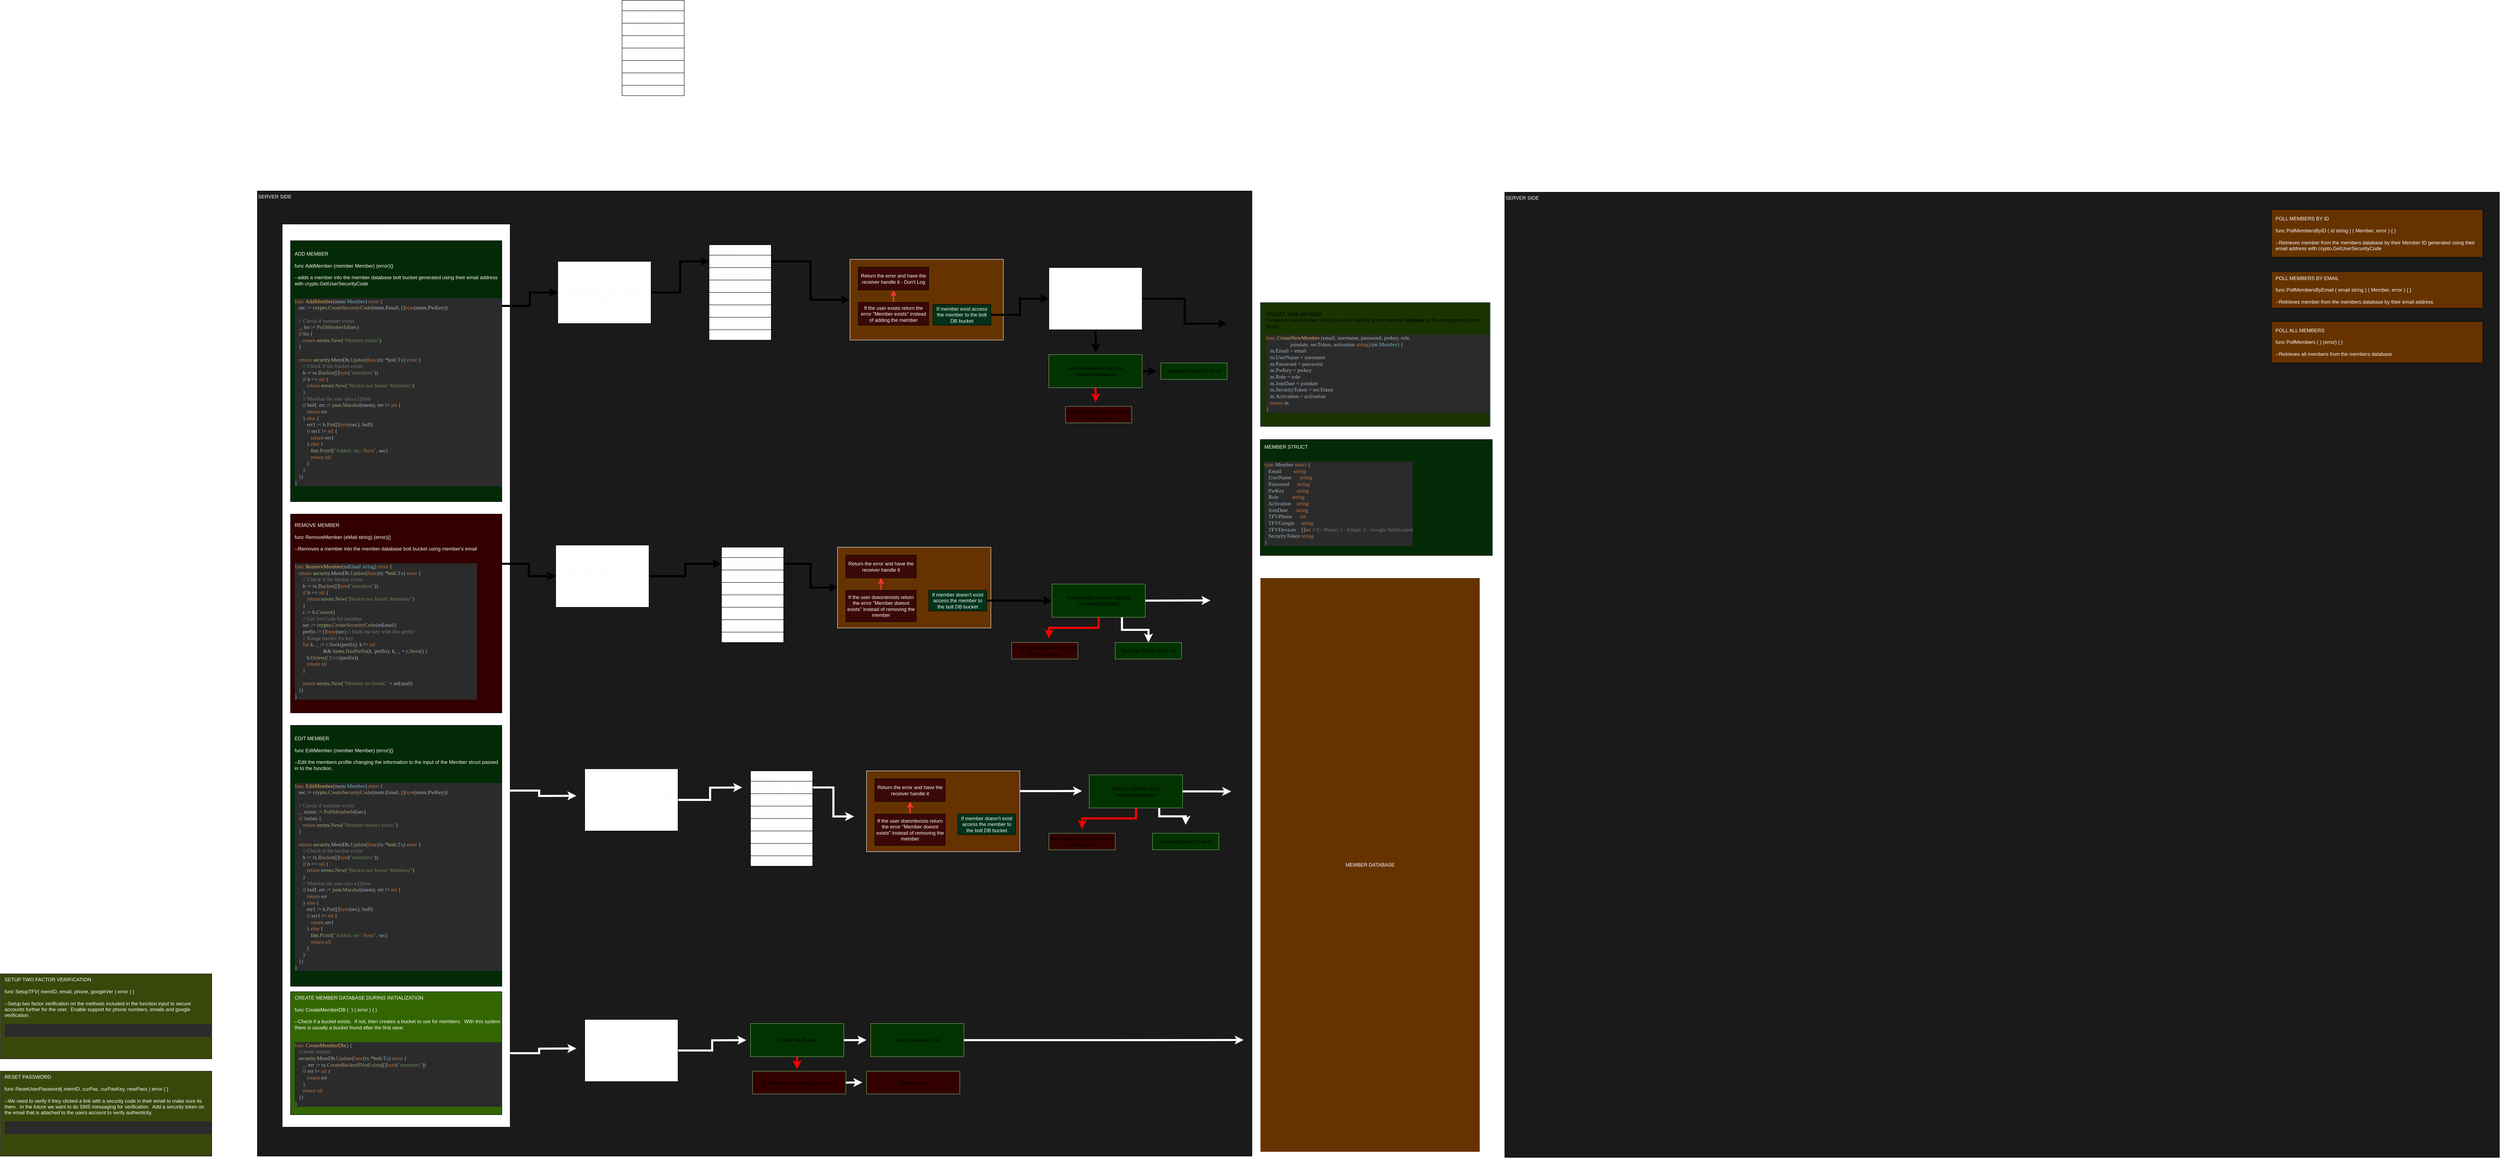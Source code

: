 <mxfile version="12.9.6" type="github">
  <diagram id="ODxXchdAwgTXNLU9TBr1" name="Page-1">
    <mxGraphModel dx="2872" dy="2428" grid="1" gridSize="10" guides="1" tooltips="1" connect="1" arrows="1" fold="1" page="1" pageScale="1" pageWidth="850" pageHeight="1100" math="0" shadow="0">
      <root>
        <mxCell id="0" />
        <mxCell id="1" parent="0" />
        <mxCell id="Krg5OAJmCBE884iFsZVr-60" value="SERVER SIDE" style="rounded=0;whiteSpace=wrap;html=1;fontColor=#FAFAFA;align=left;verticalAlign=top;fillColor=#1A1A1A;movable=0;resizable=0;rotatable=0;deletable=0;editable=0;connectable=0;" parent="1" vertex="1">
          <mxGeometry x="40" y="20" width="2400" height="2330" as="geometry" />
        </mxCell>
        <mxCell id="Krg5OAJmCBE884iFsZVr-41" value="" style="rounded=0;whiteSpace=wrap;html=1;strokeColor=#FFFFFF;fillColor=#663300;align=left;" parent="1" vertex="1">
          <mxGeometry x="1470" y="185" width="370" height="195" as="geometry" />
        </mxCell>
        <mxCell id="Krg5OAJmCBE884iFsZVr-9" value="CRYPTO" style="rounded=0;whiteSpace=wrap;html=1;fontColor=#FAFAFA;align=left;verticalAlign=top;" parent="1" vertex="1">
          <mxGeometry x="1130" y="150" width="150" height="230" as="geometry" />
        </mxCell>
        <mxCell id="Krg5OAJmCBE884iFsZVr-11" value="" style="rounded=0;whiteSpace=wrap;html=1;fontColor=#FAFAFA;" parent="1" vertex="1">
          <mxGeometry x="1130" y="295" width="150" height="30" as="geometry" />
        </mxCell>
        <mxCell id="Krg5OAJmCBE884iFsZVr-12" value="VerifyPasswordReq" style="rounded=0;whiteSpace=wrap;html=1;fontColor=#FAFAFA;" parent="1" vertex="1">
          <mxGeometry x="1130" y="235" width="150" height="30" as="geometry" />
        </mxCell>
        <mxCell id="Krg5OAJmCBE884iFsZVr-13" value="" style="rounded=0;whiteSpace=wrap;html=1;fontColor=#FAFAFA;" parent="1" vertex="1">
          <mxGeometry x="1130" y="325" width="150" height="30" as="geometry" />
        </mxCell>
        <mxCell id="eRZaWDwXWMxtU1EoFf1U-9" style="edgeStyle=orthogonalEdgeStyle;rounded=0;orthogonalLoop=1;jettySize=auto;html=1;exitX=1;exitY=0.5;exitDx=0;exitDy=0;entryX=0;entryY=0.5;entryDx=0;entryDy=0;strokeWidth=5;" edge="1" parent="1" source="Krg5OAJmCBE884iFsZVr-14" target="Krg5OAJmCBE884iFsZVr-41">
          <mxGeometry relative="1" as="geometry" />
        </mxCell>
        <mxCell id="Krg5OAJmCBE884iFsZVr-14" value="GetUserIDSecurityCode" style="rounded=0;whiteSpace=wrap;html=1;fontColor=#FAFAFA;" parent="1" vertex="1">
          <mxGeometry x="1130" y="175" width="150" height="30" as="geometry" />
        </mxCell>
        <mxCell id="Krg5OAJmCBE884iFsZVr-15" value="VerifyPasswordCode" style="rounded=0;whiteSpace=wrap;html=1;fontColor=#FAFAFA;" parent="1" vertex="1">
          <mxGeometry x="1130" y="205" width="150" height="30" as="geometry" />
        </mxCell>
        <mxCell id="Krg5OAJmCBE884iFsZVr-19" value="&amp;nbsp;&amp;nbsp;&amp;nbsp;&amp;nbsp;&amp;nbsp;&amp;nbsp; Member Database/Bolt Buckets METHODS" style="rounded=0;whiteSpace=wrap;html=1;fontColor=#FAFAFA;align=left;verticalAlign=top;" parent="1" vertex="1">
          <mxGeometry x="100" y="100" width="550" height="2180" as="geometry" />
        </mxCell>
        <mxCell id="eRZaWDwXWMxtU1EoFf1U-7" style="edgeStyle=orthogonalEdgeStyle;rounded=0;orthogonalLoop=1;jettySize=auto;html=1;exitX=1;exitY=0.25;exitDx=0;exitDy=0;entryX=0;entryY=0.5;entryDx=0;entryDy=0;strokeWidth=5;" edge="1" parent="1" source="Krg5OAJmCBE884iFsZVr-8" target="Krg5OAJmCBE884iFsZVr-26">
          <mxGeometry relative="1" as="geometry" />
        </mxCell>
        <mxCell id="Krg5OAJmCBE884iFsZVr-8" value="&lt;div&gt;ADD MEMBER&lt;br&gt;&lt;/div&gt;&lt;div&gt;&lt;br&gt;&lt;/div&gt;&lt;div&gt;func AddMember (member Member) (error){}&lt;/div&gt;&lt;div&gt;&lt;br&gt;&lt;/div&gt;&lt;div&gt;--adds a member into the member database bolt bucket generated using their email address with crypto.GetUserSecurityCode&lt;/div&gt;&lt;div&gt;&lt;br&gt;&lt;/div&gt;&lt;div&gt;&lt;pre style=&quot;background-color: #2b2b2b ; color: #a9b7c6 ; font-family: &amp;#34;consolas&amp;#34; ; font-size: 9.8pt&quot;&gt;&lt;span style=&quot;color: #c7773e&quot;&gt;func &lt;/span&gt;&lt;span style=&quot;color: #e6b163&quot;&gt;AddMember&lt;/span&gt;(mem &lt;span style=&quot;color: #6fafbd&quot;&gt;Member&lt;/span&gt;) &lt;span style=&quot;color: #c7773e&quot;&gt;error &lt;/span&gt;{&lt;br&gt;   sec := &lt;span style=&quot;color: #afbf7e&quot;&gt;crypto&lt;/span&gt;.&lt;span style=&quot;color: #b09d79&quot;&gt;CreateSecurityCode&lt;/span&gt;(mem.Email&lt;span style=&quot;color: #cc7832&quot;&gt;, &lt;/span&gt;[]&lt;span style=&quot;color: #c7773e&quot;&gt;byte&lt;/span&gt;(mem.PwKey))&lt;br&gt;&lt;br&gt;   &lt;span style=&quot;color: #787878&quot;&gt;// Check if member exists&lt;br&gt;&lt;/span&gt;&lt;span style=&quot;color: #787878&quot;&gt;   &lt;/span&gt;_&lt;span style=&quot;color: #cc7832&quot;&gt;, &lt;/span&gt;bo := &lt;span style=&quot;color: #b09d79&quot;&gt;PollMemberId&lt;/span&gt;(sec)&lt;br&gt;   &lt;span style=&quot;color: #c7773e&quot;&gt;if &lt;/span&gt;bo {&lt;br&gt;      &lt;span style=&quot;color: #c7773e&quot;&gt;return &lt;/span&gt;&lt;span style=&quot;color: #afbf7e&quot;&gt;errors&lt;/span&gt;.&lt;span style=&quot;color: #b09d79&quot;&gt;New&lt;/span&gt;(&lt;span style=&quot;color: #6a8759&quot;&gt;&quot;Member exists&quot;&lt;/span&gt;)&lt;br&gt;   }&lt;br&gt;&lt;br&gt;   &lt;span style=&quot;color: #c7773e&quot;&gt;return &lt;/span&gt;&lt;span style=&quot;color: #afbf7e&quot;&gt;security&lt;/span&gt;.MemDb.&lt;span style=&quot;color: #b09d79&quot;&gt;Update&lt;/span&gt;(&lt;span style=&quot;color: #c7773e&quot;&gt;func&lt;/span&gt;(tx *&lt;span style=&quot;color: #afbf7e&quot;&gt;bolt&lt;/span&gt;.&lt;span style=&quot;color: #6fafbd&quot;&gt;Tx&lt;/span&gt;) &lt;span style=&quot;color: #c7773e&quot;&gt;error &lt;/span&gt;{&lt;br&gt;      &lt;span style=&quot;color: #787878&quot;&gt;// Check if the bucket exists&lt;br&gt;&lt;/span&gt;&lt;span style=&quot;color: #787878&quot;&gt;      &lt;/span&gt;b := tx.&lt;span style=&quot;color: #b09d79&quot;&gt;Bucket&lt;/span&gt;([]&lt;span style=&quot;color: #c7773e&quot;&gt;byte&lt;/span&gt;(&lt;span style=&quot;color: #6a8759&quot;&gt;&quot;members&quot;&lt;/span&gt;))&lt;br&gt;      &lt;span style=&quot;color: #c7773e&quot;&gt;if &lt;/span&gt;b == &lt;span style=&quot;color: #c7773e&quot;&gt;nil &lt;/span&gt;{&lt;br&gt;         &lt;span style=&quot;color: #c7773e&quot;&gt;return &lt;/span&gt;&lt;span style=&quot;color: #afbf7e&quot;&gt;errors&lt;/span&gt;.&lt;span style=&quot;color: #b09d79&quot;&gt;New&lt;/span&gt;(&lt;span style=&quot;color: #6a8759&quot;&gt;&quot;Bucket not found: Members&quot;&lt;/span&gt;)&lt;br&gt;      }&lt;br&gt;      &lt;span style=&quot;color: #787878&quot;&gt;// Marshal the user into a []byte&lt;br&gt;&lt;/span&gt;&lt;span style=&quot;color: #787878&quot;&gt;      &lt;/span&gt;&lt;span style=&quot;color: #c7773e&quot;&gt;if &lt;/span&gt;buff&lt;span style=&quot;color: #cc7832&quot;&gt;, &lt;/span&gt;err := &lt;span style=&quot;color: #afbf7e&quot;&gt;json&lt;/span&gt;.&lt;span style=&quot;color: #b09d79&quot;&gt;Marshal&lt;/span&gt;(mem)&lt;span style=&quot;color: #cc7832&quot;&gt;; &lt;/span&gt;err != &lt;span style=&quot;color: #c7773e&quot;&gt;nil &lt;/span&gt;{&lt;br&gt;         &lt;span style=&quot;color: #c7773e&quot;&gt;return &lt;/span&gt;err&lt;br&gt;      } &lt;span style=&quot;color: #c7773e&quot;&gt;else &lt;/span&gt;{&lt;br&gt;         err1 := b.&lt;span style=&quot;color: #b09d79&quot;&gt;Put&lt;/span&gt;([]&lt;span style=&quot;color: #c7773e&quot;&gt;byte&lt;/span&gt;(sec)&lt;span style=&quot;color: #cc7832&quot;&gt;, &lt;/span&gt;buff)&lt;br&gt;         &lt;span style=&quot;color: #c7773e&quot;&gt;if &lt;/span&gt;err1 != &lt;span style=&quot;color: #c7773e&quot;&gt;nil &lt;/span&gt;{&lt;br&gt;            &lt;span style=&quot;color: #c7773e&quot;&gt;return &lt;/span&gt;err1&lt;br&gt;         } &lt;span style=&quot;color: #c7773e&quot;&gt;else &lt;/span&gt;{&lt;br&gt;            &lt;span style=&quot;color: #afbf7e&quot;&gt;fmt&lt;/span&gt;.&lt;span style=&quot;color: #b09d79&quot;&gt;Printf&lt;/span&gt;(&lt;span style=&quot;color: #6a8759&quot;&gt;&quot;Added: sec: &lt;/span&gt;&lt;span style=&quot;color: #cc7832&quot;&gt;%s\n&lt;/span&gt;&lt;span style=&quot;color: #6a8759&quot;&gt;&quot;&lt;/span&gt;&lt;span style=&quot;color: #cc7832&quot;&gt;, &lt;/span&gt;sec)&lt;br&gt;            &lt;span style=&quot;color: #c7773e&quot;&gt;return nil&lt;br&gt;&lt;/span&gt;&lt;span style=&quot;color: #c7773e&quot;&gt;         &lt;/span&gt;}&lt;br&gt;      }&lt;br&gt;   })&lt;br&gt;}&lt;/pre&gt;&lt;/div&gt;" style="rounded=0;whiteSpace=wrap;html=1;fontColor=#FAFAFA;align=left;spacingLeft=8;fillColor=#032A06;" parent="1" vertex="1">
          <mxGeometry x="120" y="140" width="510" height="630" as="geometry" />
        </mxCell>
        <mxCell id="eRZaWDwXWMxtU1EoFf1U-29" style="edgeStyle=orthogonalEdgeStyle;rounded=0;orthogonalLoop=1;jettySize=auto;html=1;exitX=1;exitY=0.25;exitDx=0;exitDy=0;entryX=0;entryY=0.5;entryDx=0;entryDy=0;strokeWidth=5;" edge="1" parent="1" source="Krg5OAJmCBE884iFsZVr-21" target="eRZaWDwXWMxtU1EoFf1U-17">
          <mxGeometry relative="1" as="geometry" />
        </mxCell>
        <mxCell id="Krg5OAJmCBE884iFsZVr-21" value="&lt;div&gt;REMOVE MEMBER&lt;br&gt;&lt;/div&gt;&lt;div&gt;&lt;br&gt;&lt;/div&gt;&lt;div&gt;func RemoveMember (eMail string) (error){}&lt;/div&gt;&lt;div&gt;&lt;br&gt;&lt;/div&gt;&lt;div&gt;--Removes a member into the member database bolt bucket using member&#39;s email&lt;br&gt;&lt;/div&gt;&lt;div&gt;&lt;br&gt;&lt;/div&gt;&lt;div&gt;&lt;pre style=&quot;background-color: #2b2b2b ; color: #a9b7c6 ; font-family: &amp;#34;consolas&amp;#34; ; font-size: 9.8pt&quot;&gt;&lt;span style=&quot;color: #c7773e&quot;&gt;func &lt;/span&gt;&lt;span style=&quot;color: #e6b163&quot;&gt;RemoveMember&lt;/span&gt;(mEmail &lt;span style=&quot;color: #6fafbd&quot;&gt;string&lt;/span&gt;) &lt;span style=&quot;color: #c7773e&quot;&gt;error &lt;/span&gt;{&lt;br&gt;   &lt;span style=&quot;color: #c7773e&quot;&gt;return &lt;/span&gt;&lt;span style=&quot;color: #afbf7e&quot;&gt;security&lt;/span&gt;.MemDb.&lt;span style=&quot;color: #b09d79&quot;&gt;Update&lt;/span&gt;(&lt;span style=&quot;color: #c7773e&quot;&gt;func&lt;/span&gt;(tx *&lt;span style=&quot;color: #afbf7e&quot;&gt;bolt&lt;/span&gt;.&lt;span style=&quot;color: #6fafbd&quot;&gt;Tx&lt;/span&gt;) &lt;span style=&quot;color: #c7773e&quot;&gt;error &lt;/span&gt;{&lt;br&gt;      &lt;span style=&quot;color: #787878&quot;&gt;// Check if the bucket exists&lt;br&gt;&lt;/span&gt;&lt;span style=&quot;color: #787878&quot;&gt;      &lt;/span&gt;b := tx.&lt;span style=&quot;color: #b09d79&quot;&gt;Bucket&lt;/span&gt;([]&lt;span style=&quot;color: #c7773e&quot;&gt;byte&lt;/span&gt;(&lt;span style=&quot;color: #6a8759&quot;&gt;&quot;members&quot;&lt;/span&gt;))&lt;br&gt;      &lt;span style=&quot;color: #c7773e&quot;&gt;if &lt;/span&gt;b == &lt;span style=&quot;color: #c7773e&quot;&gt;nil &lt;/span&gt;{&lt;br&gt;         &lt;span style=&quot;color: #c7773e&quot;&gt;return &lt;/span&gt;&lt;span style=&quot;color: #afbf7e&quot;&gt;errors&lt;/span&gt;.&lt;span style=&quot;color: #b09d79&quot;&gt;New&lt;/span&gt;(&lt;span style=&quot;color: #6a8759&quot;&gt;&quot;Bucket not found: Members&quot;&lt;/span&gt;)&lt;br&gt;      }&lt;br&gt;      c := b.&lt;span style=&quot;color: #b09d79&quot;&gt;Cursor&lt;/span&gt;()&lt;br&gt;      &lt;span style=&quot;color: #787878&quot;&gt;// Get SecCode for member&lt;br&gt;&lt;/span&gt;&lt;span style=&quot;color: #787878&quot;&gt;      &lt;/span&gt;sec := &lt;span style=&quot;color: #afbf7e&quot;&gt;crypto&lt;/span&gt;.&lt;span style=&quot;color: #b09d79&quot;&gt;CreateSecurityCode&lt;/span&gt;(mEmail&lt;span style=&quot;color: #6fafbd&quot;&gt;&lt;/span&gt;)&lt;br&gt;      prefix := []&lt;span style=&quot;color: #c7773e&quot;&gt;byte&lt;/span&gt;(sec) &lt;span style=&quot;color: #787878&quot;&gt;// finds the key with this prefix&lt;br&gt;&lt;/span&gt;&lt;span style=&quot;color: #787878&quot;&gt;      // Range bucket for key&lt;br&gt;&lt;/span&gt;&lt;span style=&quot;color: #787878&quot;&gt;      &lt;/span&gt;&lt;span style=&quot;color: #c7773e&quot;&gt;for &lt;/span&gt;k&lt;span style=&quot;color: #cc7832&quot;&gt;, &lt;/span&gt;_ := c.&lt;span style=&quot;color: #b09d79&quot;&gt;Seek&lt;/span&gt;(prefix)&lt;span style=&quot;color: #cc7832&quot;&gt;; &lt;/span&gt;k != &lt;span style=&quot;color: #c7773e&quot;&gt;nil &lt;/span&gt;&lt;br&gt;                     &amp;amp;&amp;amp; &lt;span style=&quot;color: #afbf7e&quot;&gt;bytes&lt;/span&gt;.&lt;span style=&quot;color: #b09d79&quot;&gt;HasPrefix&lt;/span&gt;(k&lt;span style=&quot;color: #cc7832&quot;&gt;, &lt;/span&gt;prefix)&lt;span style=&quot;color: #cc7832&quot;&gt;; &lt;/span&gt;k&lt;span style=&quot;color: #cc7832&quot;&gt;, &lt;/span&gt;_ = c.&lt;span style=&quot;color: #b09d79&quot;&gt;Next&lt;/span&gt;() {&lt;br&gt;         b.&lt;span style=&quot;color: #b09d79&quot;&gt;Delete&lt;/span&gt;(&lt;span style=&quot;color: #72737a&quot;&gt;[]byte&lt;/span&gt;(prefix))&lt;br&gt;         &lt;span style=&quot;color: #c7773e&quot;&gt;return nil&lt;br&gt;&lt;/span&gt;&lt;span style=&quot;color: #c7773e&quot;&gt;      &lt;/span&gt;}&lt;br&gt;&lt;br&gt;      &lt;span style=&quot;color: #c7773e&quot;&gt;return &lt;/span&gt;&lt;span style=&quot;color: #afbf7e&quot;&gt;errors&lt;/span&gt;.&lt;span style=&quot;color: #b09d79&quot;&gt;New&lt;/span&gt;(&lt;span style=&quot;color: #6a8759&quot;&gt;&quot;Member no found:&quot; &lt;/span&gt;+ mEmail&lt;span style=&quot;color: #6fafbd&quot;&gt;&lt;/span&gt;)&lt;br&gt;   })&lt;br&gt;}&lt;/pre&gt;&lt;/div&gt;" style="rounded=0;whiteSpace=wrap;html=1;fontColor=#FAFAFA;align=left;spacingLeft=8;fillColor=#330000;" parent="1" vertex="1">
          <mxGeometry x="120" y="800" width="510" height="480" as="geometry" />
        </mxCell>
        <mxCell id="eRZaWDwXWMxtU1EoFf1U-75" style="edgeStyle=orthogonalEdgeStyle;rounded=0;orthogonalLoop=1;jettySize=auto;html=1;exitX=1;exitY=0.5;exitDx=0;exitDy=0;strokeColor=#FFFFFF;strokeWidth=5;" edge="1" parent="1" source="Krg5OAJmCBE884iFsZVr-25">
          <mxGeometry relative="1" as="geometry">
            <mxPoint x="810" y="2090" as="targetPoint" />
          </mxGeometry>
        </mxCell>
        <mxCell id="Krg5OAJmCBE884iFsZVr-25" value="&lt;div&gt;CREATE MEMBER DATABASE DURING INITIALIZATION&lt;br&gt;&lt;/div&gt;&lt;div&gt;&lt;br&gt;&lt;/div&gt;&lt;div&gt;func CreateMemberDB (&amp;nbsp; ) ( error ) { }&lt;/div&gt;&lt;div&gt;&lt;br&gt;&lt;/div&gt;&lt;div&gt;--Check if a bucket exists.&amp;nbsp; If not, then creates a bucket to use for members.&amp;nbsp; With this system there is usually a bucket found after the first save.&lt;/div&gt;&lt;div&gt;&lt;br&gt;&lt;/div&gt;&lt;div&gt;&lt;pre style=&quot;background-color: #2b2b2b ; color: #a9b7c6 ; font-family: &amp;#34;consolas&amp;#34; ; font-size: 9.8pt&quot;&gt;&lt;span style=&quot;color: #c7773e&quot;&gt;func &lt;/span&gt;&lt;span style=&quot;color: #e6b163&quot;&gt;CreateMemberDb&lt;/span&gt;() {&lt;br&gt;   &lt;span style=&quot;color: #787878&quot;&gt;//create bucket&lt;br&gt;&lt;/span&gt;&lt;span style=&quot;color: #787878&quot;&gt;   &lt;/span&gt;&lt;span style=&quot;color: #afbf7e&quot;&gt;security&lt;/span&gt;.MemDb.&lt;span style=&quot;color: #b09d79&quot;&gt;Update&lt;/span&gt;(&lt;span style=&quot;color: #c7773e&quot;&gt;func&lt;/span&gt;(tx *&lt;span style=&quot;color: #afbf7e&quot;&gt;bolt&lt;/span&gt;.&lt;span style=&quot;color: #6fafbd&quot;&gt;Tx&lt;/span&gt;) &lt;span style=&quot;color: #c7773e&quot;&gt;error &lt;/span&gt;{&lt;br&gt;      _&lt;span style=&quot;color: #cc7832&quot;&gt;, &lt;/span&gt;err := tx.&lt;span style=&quot;color: #b09d79&quot;&gt;CreateBucketIfNotExists&lt;/span&gt;([]&lt;span style=&quot;color: #c7773e&quot;&gt;byte&lt;/span&gt;(&lt;span style=&quot;color: #6a8759&quot;&gt;&quot;members&quot;&lt;/span&gt;))&lt;br&gt;      &lt;span style=&quot;color: #c7773e&quot;&gt;if &lt;/span&gt;err != &lt;span style=&quot;color: #c7773e&quot;&gt;nil &lt;/span&gt;{&lt;br&gt;         &lt;span style=&quot;color: #c7773e&quot;&gt;return &lt;/span&gt;err&lt;br&gt;      }&lt;br&gt;      &lt;span style=&quot;color: #c7773e&quot;&gt;return nil&lt;br&gt;&lt;/span&gt;&lt;span style=&quot;color: #c7773e&quot;&gt;   &lt;/span&gt;})&lt;br&gt;}&lt;/pre&gt;&lt;/div&gt;" style="rounded=0;whiteSpace=wrap;html=1;fontColor=#FAFAFA;align=left;spacingLeft=8;fillColor=#336600;" parent="1" vertex="1">
          <mxGeometry x="120" y="1953" width="510" height="297" as="geometry" />
        </mxCell>
        <mxCell id="eRZaWDwXWMxtU1EoFf1U-8" style="edgeStyle=orthogonalEdgeStyle;rounded=0;orthogonalLoop=1;jettySize=auto;html=1;exitX=1;exitY=0.5;exitDx=0;exitDy=0;entryX=0;entryY=0.5;entryDx=0;entryDy=0;strokeWidth=5;" edge="1" parent="1" source="Krg5OAJmCBE884iFsZVr-26" target="Krg5OAJmCBE884iFsZVr-14">
          <mxGeometry relative="1" as="geometry" />
        </mxCell>
        <mxCell id="Krg5OAJmCBE884iFsZVr-26" value="Get the security code to check if the member exists or to use as the key for the value of the member added to the bucket" style="rounded=0;whiteSpace=wrap;html=1;fontColor=#FAFAFA;" parent="1" vertex="1">
          <mxGeometry x="765" y="190" width="225" height="150" as="geometry" />
        </mxCell>
        <mxCell id="Krg5OAJmCBE884iFsZVr-45" style="edgeStyle=orthogonalEdgeStyle;rounded=0;orthogonalLoop=1;jettySize=auto;html=1;exitX=0.5;exitY=0;exitDx=0;exitDy=0;entryX=0.5;entryY=1;entryDx=0;entryDy=0;strokeColor=#FF3333;strokeWidth=3;" parent="1" source="Krg5OAJmCBE884iFsZVr-29" target="Krg5OAJmCBE884iFsZVr-44" edge="1">
          <mxGeometry relative="1" as="geometry" />
        </mxCell>
        <mxCell id="Krg5OAJmCBE884iFsZVr-29" value="If the user exists return the error &quot;Member exists&quot; instead of adding the member" style="rounded=0;whiteSpace=wrap;html=1;fontColor=#FAFAFA;fillColor=#3B0808;" parent="1" vertex="1">
          <mxGeometry x="1490" y="289" width="170" height="55" as="geometry" />
        </mxCell>
        <mxCell id="Krg5OAJmCBE884iFsZVr-33" value="MEMBER DATABASE" style="rounded=0;whiteSpace=wrap;html=1;fontColor=#FAFAFA;strokeColor=#FFFFFF;fillColor=#663300;" parent="1" vertex="1">
          <mxGeometry x="2460" y="954" width="530" height="1386" as="geometry" />
        </mxCell>
        <mxCell id="eRZaWDwXWMxtU1EoFf1U-13" style="edgeStyle=orthogonalEdgeStyle;rounded=0;orthogonalLoop=1;jettySize=auto;html=1;exitX=1;exitY=0.5;exitDx=0;exitDy=0;strokeWidth=5;" edge="1" parent="1" source="Krg5OAJmCBE884iFsZVr-35" target="eRZaWDwXWMxtU1EoFf1U-10">
          <mxGeometry relative="1" as="geometry" />
        </mxCell>
        <mxCell id="Krg5OAJmCBE884iFsZVr-35" value="&lt;div&gt;If member exist access the member to the bolt DB bucket&lt;br&gt;&lt;/div&gt;" style="rounded=0;whiteSpace=wrap;html=1;fontColor=#FAFAFA;fillColor=#00331A;" parent="1" vertex="1">
          <mxGeometry x="1670" y="294" width="140" height="50" as="geometry" />
        </mxCell>
        <mxCell id="Krg5OAJmCBE884iFsZVr-44" value="Return the error and have the receiver handle it - Don&#39;t Log" style="rounded=0;whiteSpace=wrap;html=1;fontColor=#FAFAFA;fillColor=#3B0808;" parent="1" vertex="1">
          <mxGeometry x="1490" y="204" width="170" height="55" as="geometry" />
        </mxCell>
        <mxCell id="cZtBj0m-440TL1Us-F3j-1" value="&lt;div&gt;RESET PASSWORD&lt;br&gt;&lt;/div&gt;&lt;div&gt;&lt;br&gt;&lt;/div&gt;&lt;div&gt;func ResetUserPassword( memID, curPas, curPasKey, newPass ) error { }&lt;/div&gt;&lt;div&gt;&lt;br&gt;&lt;/div&gt;&lt;div&gt;--We need to verify if they clicked a link with a security code in their email to make sure its them.&amp;nbsp; In the future we want to do SMS messaging for verification.&amp;nbsp; Add a security token on the email that is attached to the users account to verify authenticity.&lt;br&gt;&lt;/div&gt;&lt;div&gt;&lt;pre style=&quot;background-color: #2b2b2b ; color: #a9b7c6 ; font-family: &amp;#34;consolas&amp;#34; ; font-size: 9.8pt&quot;&gt;&lt;br&gt;&lt;br&gt;&lt;/pre&gt;&lt;/div&gt;" style="rounded=0;whiteSpace=wrap;html=1;fontColor=#FAFAFA;align=left;spacingLeft=8;fillColor=#39470B;verticalAlign=top;" parent="1" vertex="1">
          <mxGeometry x="-580" y="2145" width="510" height="205" as="geometry" />
        </mxCell>
        <mxCell id="cZtBj0m-440TL1Us-F3j-2" value="&lt;div&gt;SETUP TWO FACTOR VERIFICATION&lt;br&gt;&lt;/div&gt;&lt;div&gt;&lt;br&gt;&lt;/div&gt;&lt;div&gt;func SetupTFV( memID, email, phone, googleVer ) error { }&lt;/div&gt;&lt;div&gt;&lt;br&gt;&lt;/div&gt;&lt;div&gt;--Setup two factor verification on the methods included in the function input to secure accounts further for the user.&amp;nbsp; Enable support for phone numbers, emails and google verification.&lt;br&gt;&lt;/div&gt;&lt;div&gt;&lt;pre style=&quot;background-color: #2b2b2b ; color: #a9b7c6 ; font-family: &amp;#34;consolas&amp;#34; ; font-size: 9.8pt&quot;&gt;&lt;br&gt;&lt;br&gt;&lt;/pre&gt;&lt;/div&gt;" style="rounded=0;whiteSpace=wrap;html=1;fontColor=#FAFAFA;align=left;spacingLeft=8;fillColor=#39470B;verticalAlign=top;" parent="1" vertex="1">
          <mxGeometry x="-580" y="1910" width="510" height="205" as="geometry" />
        </mxCell>
        <mxCell id="cZtBj0m-440TL1Us-F3j-3" value="&lt;div&gt;MEMBER STRUCT&lt;br&gt;&lt;/div&gt;&lt;div&gt;&lt;br&gt;&lt;/div&gt;&lt;div&gt;&lt;pre style=&quot;background-color: #2b2b2b ; color: #a9b7c6 ; font-family: &amp;#34;consolas&amp;#34; ; font-size: 9.8pt&quot;&gt;&lt;span style=&quot;color: #c7773e&quot;&gt;type &lt;/span&gt;Member &lt;span style=&quot;color: #c7773e&quot;&gt;struct &lt;/span&gt;{&lt;br&gt;   Email         &lt;span style=&quot;color: #c7773e&quot;&gt;string&lt;br&gt;&lt;/span&gt;&lt;span style=&quot;color: #c7773e&quot;&gt;   &lt;/span&gt;UserName      &lt;span style=&quot;color: #c7773e&quot;&gt;string&lt;br&gt;&lt;/span&gt;&lt;span style=&quot;color: #c7773e&quot;&gt;   &lt;/span&gt;Password      &lt;span style=&quot;color: #c7773e&quot;&gt;string&lt;br&gt;&lt;/span&gt;&lt;span style=&quot;color: #c7773e&quot;&gt;   &lt;/span&gt;PwKey         &lt;span style=&quot;color: #c7773e&quot;&gt;string&lt;br&gt;&lt;/span&gt;&lt;span style=&quot;color: #c7773e&quot;&gt;   &lt;/span&gt;Role          &lt;span style=&quot;color: #c7773e&quot;&gt;string&lt;br&gt;&lt;/span&gt;&lt;span style=&quot;color: #c7773e&quot;&gt;   &lt;/span&gt;Activation    &lt;span style=&quot;color: #c7773e&quot;&gt;string&lt;br&gt;&lt;/span&gt;&lt;span style=&quot;color: #c7773e&quot;&gt;   &lt;/span&gt;JoinDate      &lt;span style=&quot;color: #c7773e&quot;&gt;string&lt;br&gt;&lt;/span&gt;&lt;span style=&quot;color: #c7773e&quot;&gt;   &lt;/span&gt;TFVPhone      &lt;span style=&quot;color: #c7773e&quot;&gt;int&lt;br&gt;&lt;/span&gt;&lt;span style=&quot;color: #c7773e&quot;&gt;   &lt;/span&gt;TFVGoogle     &lt;span style=&quot;color: #c7773e&quot;&gt;string&lt;br&gt;&lt;/span&gt;&lt;span style=&quot;color: #c7773e&quot;&gt;   &lt;/span&gt;TFVDevices    []&lt;span style=&quot;color: #c7773e&quot;&gt;int &lt;/span&gt;&lt;span style=&quot;color: #787878&quot;&gt;// 0 - Phone; 1 - Email; 2 - Google Verification&lt;br&gt;&lt;/span&gt;&lt;span style=&quot;color: #787878&quot;&gt;   &lt;/span&gt;SecurityToken &lt;span style=&quot;color: #c7773e&quot;&gt;string&lt;br&gt;&lt;/span&gt;}&lt;/pre&gt;&lt;/div&gt;" style="rounded=0;whiteSpace=wrap;html=1;fontColor=#FAFAFA;align=left;spacingLeft=8;fillColor=#032A06;" parent="1" vertex="1">
          <mxGeometry x="2460" y="620" width="560" height="280" as="geometry" />
        </mxCell>
        <mxCell id="eRZaWDwXWMxtU1EoFf1U-1" value="CRYPTO" style="rounded=0;whiteSpace=wrap;html=1;fontColor=#FAFAFA;align=left;verticalAlign=top;" vertex="1" parent="1">
          <mxGeometry x="920" y="-440" width="150" height="230" as="geometry" />
        </mxCell>
        <mxCell id="eRZaWDwXWMxtU1EoFf1U-2" value="" style="rounded=0;whiteSpace=wrap;html=1;fontColor=#FAFAFA;" vertex="1" parent="1">
          <mxGeometry x="920" y="-295" width="150" height="30" as="geometry" />
        </mxCell>
        <mxCell id="eRZaWDwXWMxtU1EoFf1U-3" value="VerifyPasswordReq" style="rounded=0;whiteSpace=wrap;html=1;fontColor=#FAFAFA;" vertex="1" parent="1">
          <mxGeometry x="920" y="-355" width="150" height="30" as="geometry" />
        </mxCell>
        <mxCell id="eRZaWDwXWMxtU1EoFf1U-4" value="" style="rounded=0;whiteSpace=wrap;html=1;fontColor=#FAFAFA;" vertex="1" parent="1">
          <mxGeometry x="920" y="-265" width="150" height="30" as="geometry" />
        </mxCell>
        <mxCell id="eRZaWDwXWMxtU1EoFf1U-5" value="GetUserIDSecurityCode" style="rounded=0;whiteSpace=wrap;html=1;fontColor=#FAFAFA;" vertex="1" parent="1">
          <mxGeometry x="920" y="-415" width="150" height="30" as="geometry" />
        </mxCell>
        <mxCell id="eRZaWDwXWMxtU1EoFf1U-6" value="VerifyPasswordCode" style="rounded=0;whiteSpace=wrap;html=1;fontColor=#FAFAFA;" vertex="1" parent="1">
          <mxGeometry x="920" y="-385" width="150" height="30" as="geometry" />
        </mxCell>
        <mxCell id="eRZaWDwXWMxtU1EoFf1U-14" style="edgeStyle=orthogonalEdgeStyle;rounded=0;orthogonalLoop=1;jettySize=auto;html=1;exitX=1;exitY=0.5;exitDx=0;exitDy=0;strokeWidth=5;" edge="1" parent="1" source="eRZaWDwXWMxtU1EoFf1U-10">
          <mxGeometry relative="1" as="geometry">
            <mxPoint x="2380" y="340" as="targetPoint" />
          </mxGeometry>
        </mxCell>
        <mxCell id="eRZaWDwXWMxtU1EoFf1U-34" style="edgeStyle=orthogonalEdgeStyle;rounded=0;orthogonalLoop=1;jettySize=auto;html=1;exitX=0.5;exitY=1;exitDx=0;exitDy=0;strokeWidth=5;" edge="1" parent="1" source="eRZaWDwXWMxtU1EoFf1U-10">
          <mxGeometry relative="1" as="geometry">
            <mxPoint x="2063" y="410" as="targetPoint" />
          </mxGeometry>
        </mxCell>
        <mxCell id="eRZaWDwXWMxtU1EoFf1U-10" value="Create a new Member struct with the new members information for passing into the &#39;member Database&#39;" style="rounded=0;whiteSpace=wrap;html=1;fontColor=#FAFAFA;" vertex="1" parent="1">
          <mxGeometry x="1950" y="205" width="225" height="150" as="geometry" />
        </mxCell>
        <mxCell id="eRZaWDwXWMxtU1EoFf1U-64" style="edgeStyle=orthogonalEdgeStyle;rounded=0;orthogonalLoop=1;jettySize=auto;html=1;exitX=1;exitY=0.25;exitDx=0;exitDy=0;strokeColor=#FFFFFF;strokeWidth=5;" edge="1" parent="1" source="eRZaWDwXWMxtU1EoFf1U-11">
          <mxGeometry relative="1" as="geometry">
            <mxPoint x="810" y="1480" as="targetPoint" />
          </mxGeometry>
        </mxCell>
        <mxCell id="eRZaWDwXWMxtU1EoFf1U-11" value="&lt;div&gt;EDIT MEMBER&lt;br&gt;&lt;/div&gt;&lt;div&gt;&lt;br&gt;&lt;/div&gt;&lt;div&gt;func EditMember (member Member) (error){}&lt;/div&gt;&lt;div&gt;&lt;br&gt;&lt;/div&gt;&lt;div&gt;--Edit the members profile changing the information to the input of the Member struct passed in to the function.&lt;br&gt;&lt;/div&gt;&lt;div&gt;&lt;br&gt;&lt;/div&gt;&lt;div&gt;&lt;pre style=&quot;background-color: #2b2b2b ; color: #a9b7c6 ; font-family: &amp;#34;consolas&amp;#34; ; font-size: 9.8pt&quot;&gt;&lt;span style=&quot;color: #c7773e&quot;&gt;func &lt;/span&gt;&lt;span style=&quot;color: #e6b163&quot;&gt;EditMember&lt;/span&gt;(mem &lt;span style=&quot;color: #6fafbd&quot;&gt;Member&lt;/span&gt;) &lt;span style=&quot;color: #c7773e&quot;&gt;error &lt;/span&gt;{&lt;br&gt;   sec := &lt;span style=&quot;color: #afbf7e&quot;&gt;crypto&lt;/span&gt;.&lt;span style=&quot;color: #b09d79&quot;&gt;CreateSecurityCode&lt;/span&gt;(mem.Email&lt;span style=&quot;color: #cc7832&quot;&gt;, &lt;/span&gt;[]&lt;span style=&quot;color: #c7773e&quot;&gt;byte&lt;/span&gt;(mem.PwKey))&lt;br&gt;&lt;br&gt;   &lt;span style=&quot;color: #787878&quot;&gt;// Check if member exists&lt;br&gt;&lt;/span&gt;&lt;span style=&quot;color: #787878&quot;&gt;   &lt;/span&gt;_&lt;span style=&quot;color: #cc7832&quot;&gt;, &lt;/span&gt;exists := &lt;span style=&quot;color: #b09d79&quot;&gt;PollMemberId&lt;/span&gt;(sec)&lt;br&gt;   &lt;span style=&quot;color: #c7773e&quot;&gt;if !&lt;/span&gt;&lt;span style=&quot;color: #cc7832&quot;&gt;&lt;/span&gt;exists {&lt;br&gt;      &lt;span style=&quot;color: #c7773e&quot;&gt;return &lt;/span&gt;&lt;span style=&quot;color: #afbf7e&quot;&gt;errors&lt;/span&gt;.&lt;span style=&quot;color: #b09d79&quot;&gt;New&lt;/span&gt;(&lt;span style=&quot;color: #6a8759&quot;&gt;&quot;Member doesn&#39;t exists&quot;&lt;/span&gt;)&lt;br&gt;   }&lt;br&gt;&lt;br&gt;   &lt;span style=&quot;color: #c7773e&quot;&gt;return &lt;/span&gt;&lt;span style=&quot;color: #afbf7e&quot;&gt;security&lt;/span&gt;.MemDb.&lt;span style=&quot;color: #b09d79&quot;&gt;Update&lt;/span&gt;(&lt;span style=&quot;color: #c7773e&quot;&gt;func&lt;/span&gt;(tx *&lt;span style=&quot;color: #afbf7e&quot;&gt;bolt&lt;/span&gt;.&lt;span style=&quot;color: #6fafbd&quot;&gt;Tx&lt;/span&gt;) &lt;span style=&quot;color: #c7773e&quot;&gt;error &lt;/span&gt;{&lt;br&gt;      &lt;span style=&quot;color: #787878&quot;&gt;// Check if the bucket exists&lt;br&gt;&lt;/span&gt;&lt;span style=&quot;color: #787878&quot;&gt;      &lt;/span&gt;b := tx.&lt;span style=&quot;color: #b09d79&quot;&gt;Bucket&lt;/span&gt;([]&lt;span style=&quot;color: #c7773e&quot;&gt;byte&lt;/span&gt;(&lt;span style=&quot;color: #6a8759&quot;&gt;&quot;members&quot;&lt;/span&gt;))&lt;br&gt;      &lt;span style=&quot;color: #c7773e&quot;&gt;if &lt;/span&gt;b == &lt;span style=&quot;color: #c7773e&quot;&gt;nil &lt;/span&gt;{&lt;br&gt;         &lt;span style=&quot;color: #c7773e&quot;&gt;return &lt;/span&gt;&lt;span style=&quot;color: #afbf7e&quot;&gt;errors&lt;/span&gt;.&lt;span style=&quot;color: #b09d79&quot;&gt;New&lt;/span&gt;(&lt;span style=&quot;color: #6a8759&quot;&gt;&quot;Bucket not found: Members&quot;&lt;/span&gt;)&lt;br&gt;      }&lt;br&gt;      &lt;span style=&quot;color: #787878&quot;&gt;// Marshal the user into a []byte&lt;br&gt;&lt;/span&gt;&lt;span style=&quot;color: #787878&quot;&gt;      &lt;/span&gt;&lt;span style=&quot;color: #c7773e&quot;&gt;if &lt;/span&gt;buff&lt;span style=&quot;color: #cc7832&quot;&gt;, &lt;/span&gt;err := &lt;span style=&quot;color: #afbf7e&quot;&gt;json&lt;/span&gt;.&lt;span style=&quot;color: #b09d79&quot;&gt;Marshal&lt;/span&gt;(mem)&lt;span style=&quot;color: #cc7832&quot;&gt;; &lt;/span&gt;err != &lt;span style=&quot;color: #c7773e&quot;&gt;nil &lt;/span&gt;{&lt;br&gt;         &lt;span style=&quot;color: #c7773e&quot;&gt;return &lt;/span&gt;err&lt;br&gt;      } &lt;span style=&quot;color: #c7773e&quot;&gt;else &lt;/span&gt;{&lt;br&gt;         err1 := b.&lt;span style=&quot;color: #b09d79&quot;&gt;Put&lt;/span&gt;([]&lt;span style=&quot;color: #c7773e&quot;&gt;byte&lt;/span&gt;(sec)&lt;span style=&quot;color: #cc7832&quot;&gt;, &lt;/span&gt;buff)&lt;br&gt;         &lt;span style=&quot;color: #c7773e&quot;&gt;if &lt;/span&gt;err1 != &lt;span style=&quot;color: #c7773e&quot;&gt;nil &lt;/span&gt;{&lt;br&gt;            &lt;span style=&quot;color: #c7773e&quot;&gt;return &lt;/span&gt;err1&lt;br&gt;         } &lt;span style=&quot;color: #c7773e&quot;&gt;else &lt;/span&gt;{&lt;br&gt;            &lt;span style=&quot;color: #afbf7e&quot;&gt;fmt&lt;/span&gt;.&lt;span style=&quot;color: #b09d79&quot;&gt;Printf&lt;/span&gt;(&lt;span style=&quot;color: #6a8759&quot;&gt;&quot;Added: sec: &lt;/span&gt;&lt;span style=&quot;color: #cc7832&quot;&gt;%s\n&lt;/span&gt;&lt;span style=&quot;color: #6a8759&quot;&gt;&quot;&lt;/span&gt;&lt;span style=&quot;color: #cc7832&quot;&gt;, &lt;/span&gt;sec)&lt;br&gt;            &lt;span style=&quot;color: #c7773e&quot;&gt;return nil&lt;br&gt;&lt;/span&gt;&lt;span style=&quot;color: #c7773e&quot;&gt;         &lt;/span&gt;}&lt;br&gt;      }&lt;br&gt;   })&lt;br&gt;}&lt;/pre&gt;&lt;/div&gt;" style="rounded=0;whiteSpace=wrap;html=1;fontColor=#FAFAFA;align=left;spacingLeft=8;fillColor=#032A06;" vertex="1" parent="1">
          <mxGeometry x="120" y="1310" width="510" height="630" as="geometry" />
        </mxCell>
        <mxCell id="eRZaWDwXWMxtU1EoFf1U-12" value="&lt;div align=&quot;left&quot;&gt;CREATE NEW MEMBER &lt;br&gt;&lt;/div&gt;&lt;div align=&quot;left&quot;&gt;Creates a new member struct to use for adding to the member database or for creating temp user struct.&lt;/div&gt;&lt;div align=&quot;left&quot;&gt;&lt;pre style=&quot;background-color: #2b2b2b ; color: #a9b7c6 ; font-family: &amp;#34;consolas&amp;#34; ; font-size: 9.8pt&quot;&gt;&lt;span style=&quot;color: #c7773e&quot;&gt;func &lt;/span&gt;&lt;span style=&quot;color: #e6b163&quot;&gt;CreateNewMember &lt;/span&gt;(email&lt;span style=&quot;color: #cc7832&quot;&gt;, &lt;/span&gt;username&lt;span style=&quot;color: #cc7832&quot;&gt;, &lt;/span&gt;password&lt;span style=&quot;color: #cc7832&quot;&gt;, &lt;/span&gt;pwkey&lt;span style=&quot;color: #cc7832&quot;&gt;, &lt;/span&gt;role&lt;span style=&quot;color: #cc7832&quot;&gt;,&lt;br&gt;&lt;/span&gt;&lt;span style=&quot;color: #cc7832&quot;&gt;                  &lt;/span&gt;joindate&lt;span style=&quot;color: #cc7832&quot;&gt;, &lt;/span&gt;secToken&lt;span style=&quot;color: #cc7832&quot;&gt;, &lt;/span&gt;activation &lt;span style=&quot;color: #c7773e&quot;&gt;string&lt;/span&gt;) (m &lt;span style=&quot;color: #6fafbd&quot;&gt;Member&lt;/span&gt;) {&lt;br&gt;   m.Email = email&lt;br&gt;   m.UserName = username&lt;br&gt;   m.Password = password&lt;br&gt;   m.PwKey = pwkey&lt;br&gt;   m.Role = role&lt;br&gt;   m.JoinDate = joindate&lt;br&gt;   m.SecurityToken = secToken&lt;br&gt;   m.Activation = activation&lt;br&gt;   &lt;span style=&quot;color: #c7773e&quot;&gt;return &lt;/span&gt;m&lt;br&gt;}&lt;/pre&gt;&lt;/div&gt;" style="rounded=0;whiteSpace=wrap;html=1;spacingLeft=13;fillColor=#1A3300;strokeColor=#6c8ebf;" vertex="1" parent="1">
          <mxGeometry x="2460" y="289" width="555" height="300" as="geometry" />
        </mxCell>
        <mxCell id="eRZaWDwXWMxtU1EoFf1U-37" style="edgeStyle=orthogonalEdgeStyle;rounded=0;orthogonalLoop=1;jettySize=auto;html=1;exitX=1;exitY=0.5;exitDx=0;exitDy=0;strokeWidth=5;" edge="1" parent="1" source="eRZaWDwXWMxtU1EoFf1U-15">
          <mxGeometry relative="1" as="geometry">
            <mxPoint x="2210" y="455" as="targetPoint" />
          </mxGeometry>
        </mxCell>
        <mxCell id="eRZaWDwXWMxtU1EoFf1U-38" style="edgeStyle=orthogonalEdgeStyle;rounded=0;orthogonalLoop=1;jettySize=auto;html=1;exitX=0.5;exitY=1;exitDx=0;exitDy=0;strokeWidth=5;strokeColor=#FF0000;" edge="1" parent="1" source="eRZaWDwXWMxtU1EoFf1U-15">
          <mxGeometry relative="1" as="geometry">
            <mxPoint x="2063" y="530" as="targetPoint" />
          </mxGeometry>
        </mxCell>
        <mxCell id="eRZaWDwXWMxtU1EoFf1U-15" value="Add the member into the &#39;memberDatabase&#39; " style="rounded=0;whiteSpace=wrap;html=1;fillColor=#003300;strokeColor=#82b366;" vertex="1" parent="1">
          <mxGeometry x="1950" y="415" width="225" height="80" as="geometry" />
        </mxCell>
        <mxCell id="eRZaWDwXWMxtU1EoFf1U-30" style="edgeStyle=orthogonalEdgeStyle;rounded=0;orthogonalLoop=1;jettySize=auto;html=1;exitX=1;exitY=0.5;exitDx=0;exitDy=0;entryX=0;entryY=0.5;entryDx=0;entryDy=0;strokeWidth=5;" edge="1" parent="1" source="eRZaWDwXWMxtU1EoFf1U-17" target="eRZaWDwXWMxtU1EoFf1U-22">
          <mxGeometry relative="1" as="geometry" />
        </mxCell>
        <mxCell id="eRZaWDwXWMxtU1EoFf1U-17" value="Get the security code to check if the member exists.&amp;nbsp; If they don&#39;t exist then function should exit with &#39;No Member Found Error&#39;" style="rounded=0;whiteSpace=wrap;html=1;fontColor=#FAFAFA;" vertex="1" parent="1">
          <mxGeometry x="760" y="875" width="225" height="150" as="geometry" />
        </mxCell>
        <mxCell id="eRZaWDwXWMxtU1EoFf1U-18" value="CRYPTO" style="rounded=0;whiteSpace=wrap;html=1;fontColor=#FAFAFA;align=left;verticalAlign=top;" vertex="1" parent="1">
          <mxGeometry x="1160" y="880" width="150" height="230" as="geometry" />
        </mxCell>
        <mxCell id="eRZaWDwXWMxtU1EoFf1U-19" value="" style="rounded=0;whiteSpace=wrap;html=1;fontColor=#FAFAFA;" vertex="1" parent="1">
          <mxGeometry x="1160" y="1025" width="150" height="30" as="geometry" />
        </mxCell>
        <mxCell id="eRZaWDwXWMxtU1EoFf1U-20" value="VerifyPasswordReq" style="rounded=0;whiteSpace=wrap;html=1;fontColor=#FAFAFA;" vertex="1" parent="1">
          <mxGeometry x="1160" y="965" width="150" height="30" as="geometry" />
        </mxCell>
        <mxCell id="eRZaWDwXWMxtU1EoFf1U-21" value="" style="rounded=0;whiteSpace=wrap;html=1;fontColor=#FAFAFA;" vertex="1" parent="1">
          <mxGeometry x="1160" y="1055" width="150" height="30" as="geometry" />
        </mxCell>
        <mxCell id="eRZaWDwXWMxtU1EoFf1U-31" style="edgeStyle=orthogonalEdgeStyle;rounded=0;orthogonalLoop=1;jettySize=auto;html=1;exitX=1;exitY=0.5;exitDx=0;exitDy=0;entryX=0;entryY=0.5;entryDx=0;entryDy=0;strokeWidth=5;" edge="1" parent="1" source="eRZaWDwXWMxtU1EoFf1U-22" target="eRZaWDwXWMxtU1EoFf1U-24">
          <mxGeometry relative="1" as="geometry" />
        </mxCell>
        <mxCell id="eRZaWDwXWMxtU1EoFf1U-22" value="GetUserIDSecurityCode" style="rounded=0;whiteSpace=wrap;html=1;fontColor=#FAFAFA;" vertex="1" parent="1">
          <mxGeometry x="1160" y="905" width="150" height="30" as="geometry" />
        </mxCell>
        <mxCell id="eRZaWDwXWMxtU1EoFf1U-23" value="VerifyPasswordCode" style="rounded=0;whiteSpace=wrap;html=1;fontColor=#FAFAFA;" vertex="1" parent="1">
          <mxGeometry x="1160" y="935" width="150" height="30" as="geometry" />
        </mxCell>
        <mxCell id="eRZaWDwXWMxtU1EoFf1U-24" value="" style="rounded=0;whiteSpace=wrap;html=1;strokeColor=#FFFFFF;fillColor=#663300;align=left;" vertex="1" parent="1">
          <mxGeometry x="1440" y="880" width="370" height="195" as="geometry" />
        </mxCell>
        <mxCell id="eRZaWDwXWMxtU1EoFf1U-25" style="edgeStyle=orthogonalEdgeStyle;rounded=0;orthogonalLoop=1;jettySize=auto;html=1;exitX=0.5;exitY=0;exitDx=0;exitDy=0;entryX=0.5;entryY=1;entryDx=0;entryDy=0;strokeColor=#FF3333;strokeWidth=3;" edge="1" parent="1" source="eRZaWDwXWMxtU1EoFf1U-26" target="eRZaWDwXWMxtU1EoFf1U-28">
          <mxGeometry relative="1" as="geometry" />
        </mxCell>
        <mxCell id="eRZaWDwXWMxtU1EoFf1U-26" value="If the user doesntexists return the error &quot;Member doesnt exists&quot; instead of removing the member" style="rounded=0;whiteSpace=wrap;html=1;fontColor=#FAFAFA;fillColor=#3B0808;" vertex="1" parent="1">
          <mxGeometry x="1460" y="984" width="170" height="76" as="geometry" />
        </mxCell>
        <mxCell id="eRZaWDwXWMxtU1EoFf1U-33" style="edgeStyle=orthogonalEdgeStyle;rounded=0;orthogonalLoop=1;jettySize=auto;html=1;exitX=1;exitY=0.5;exitDx=0;exitDy=0;strokeWidth=5;" edge="1" parent="1" source="eRZaWDwXWMxtU1EoFf1U-27" target="eRZaWDwXWMxtU1EoFf1U-32">
          <mxGeometry relative="1" as="geometry" />
        </mxCell>
        <mxCell id="eRZaWDwXWMxtU1EoFf1U-27" value="&lt;div&gt;If member doesn&#39;t exist access the member to the bolt DB bucket&lt;br&gt;&lt;/div&gt;" style="rounded=0;whiteSpace=wrap;html=1;fontColor=#FAFAFA;fillColor=#00331A;" vertex="1" parent="1">
          <mxGeometry x="1660" y="984" width="140" height="50" as="geometry" />
        </mxCell>
        <mxCell id="eRZaWDwXWMxtU1EoFf1U-28" value="Return the error and have the receiver handle it" style="rounded=0;whiteSpace=wrap;html=1;fontColor=#FAFAFA;fillColor=#3B0808;" vertex="1" parent="1">
          <mxGeometry x="1460" y="899" width="170" height="55" as="geometry" />
        </mxCell>
        <mxCell id="eRZaWDwXWMxtU1EoFf1U-42" style="edgeStyle=orthogonalEdgeStyle;rounded=0;orthogonalLoop=1;jettySize=auto;html=1;exitX=1;exitY=0.5;exitDx=0;exitDy=0;strokeColor=#FFFFFF;strokeWidth=5;" edge="1" parent="1" source="eRZaWDwXWMxtU1EoFf1U-32">
          <mxGeometry relative="1" as="geometry">
            <mxPoint x="2340" y="1008.471" as="targetPoint" />
          </mxGeometry>
        </mxCell>
        <mxCell id="eRZaWDwXWMxtU1EoFf1U-43" style="edgeStyle=orthogonalEdgeStyle;rounded=0;orthogonalLoop=1;jettySize=auto;html=1;exitX=0.5;exitY=1;exitDx=0;exitDy=0;strokeColor=#FF0000;strokeWidth=5;" edge="1" parent="1" source="eRZaWDwXWMxtU1EoFf1U-32">
          <mxGeometry relative="1" as="geometry">
            <mxPoint x="1950" y="1100.0" as="targetPoint" />
          </mxGeometry>
        </mxCell>
        <mxCell id="eRZaWDwXWMxtU1EoFf1U-44" style="edgeStyle=orthogonalEdgeStyle;rounded=0;orthogonalLoop=1;jettySize=auto;html=1;exitX=0.75;exitY=1;exitDx=0;exitDy=0;strokeColor=#FFFFFF;strokeWidth=5;" edge="1" parent="1" source="eRZaWDwXWMxtU1EoFf1U-32">
          <mxGeometry relative="1" as="geometry">
            <mxPoint x="2190" y="1110" as="targetPoint" />
          </mxGeometry>
        </mxCell>
        <mxCell id="eRZaWDwXWMxtU1EoFf1U-32" value="Remove the member into the &#39;memberDatabase&#39; " style="rounded=0;whiteSpace=wrap;html=1;fillColor=#003300;strokeColor=#82b366;" vertex="1" parent="1">
          <mxGeometry x="1957.5" y="969" width="225" height="80" as="geometry" />
        </mxCell>
        <mxCell id="eRZaWDwXWMxtU1EoFf1U-35" value="Success Return Error nil" style="rounded=0;whiteSpace=wrap;html=1;fillColor=#003300;strokeColor=#82b366;" vertex="1" parent="1">
          <mxGeometry x="2110" y="1110" width="160" height="40" as="geometry" />
        </mxCell>
        <mxCell id="eRZaWDwXWMxtU1EoFf1U-36" value="Error return the error and log in the system" style="rounded=0;whiteSpace=wrap;html=1;fillColor=#330000;strokeColor=#82b366;" vertex="1" parent="1">
          <mxGeometry x="1990" y="540" width="160" height="40" as="geometry" />
        </mxCell>
        <mxCell id="eRZaWDwXWMxtU1EoFf1U-39" value="Error return the error and log in the system" style="rounded=0;whiteSpace=wrap;html=1;fillColor=#330000;strokeColor=#82b366;" vertex="1" parent="1">
          <mxGeometry x="1860" y="1110" width="160" height="40" as="geometry" />
        </mxCell>
        <mxCell id="eRZaWDwXWMxtU1EoFf1U-65" style="edgeStyle=orthogonalEdgeStyle;rounded=0;orthogonalLoop=1;jettySize=auto;html=1;exitX=1;exitY=0.5;exitDx=0;exitDy=0;strokeColor=#FFFFFF;strokeWidth=5;" edge="1" parent="1" source="eRZaWDwXWMxtU1EoFf1U-47">
          <mxGeometry relative="1" as="geometry">
            <mxPoint x="1210" y="1460" as="targetPoint" />
          </mxGeometry>
        </mxCell>
        <mxCell id="eRZaWDwXWMxtU1EoFf1U-47" value="Get the security code to check if the member exists.&amp;nbsp; If they don&#39;t exist then function should exit with &#39;No Member Found Error&#39;" style="rounded=0;whiteSpace=wrap;html=1;fontColor=#FAFAFA;" vertex="1" parent="1">
          <mxGeometry x="830" y="1415" width="225" height="150" as="geometry" />
        </mxCell>
        <mxCell id="eRZaWDwXWMxtU1EoFf1U-48" value="CRYPTO" style="rounded=0;whiteSpace=wrap;html=1;fontColor=#FAFAFA;align=left;verticalAlign=top;" vertex="1" parent="1">
          <mxGeometry x="1230" y="1420" width="150" height="230" as="geometry" />
        </mxCell>
        <mxCell id="eRZaWDwXWMxtU1EoFf1U-49" value="" style="rounded=0;whiteSpace=wrap;html=1;fontColor=#FAFAFA;" vertex="1" parent="1">
          <mxGeometry x="1230" y="1565" width="150" height="30" as="geometry" />
        </mxCell>
        <mxCell id="eRZaWDwXWMxtU1EoFf1U-50" value="VerifyPasswordReq" style="rounded=0;whiteSpace=wrap;html=1;fontColor=#FAFAFA;" vertex="1" parent="1">
          <mxGeometry x="1230" y="1505" width="150" height="30" as="geometry" />
        </mxCell>
        <mxCell id="eRZaWDwXWMxtU1EoFf1U-51" value="" style="rounded=0;whiteSpace=wrap;html=1;fontColor=#FAFAFA;" vertex="1" parent="1">
          <mxGeometry x="1230" y="1595" width="150" height="30" as="geometry" />
        </mxCell>
        <mxCell id="eRZaWDwXWMxtU1EoFf1U-66" style="edgeStyle=orthogonalEdgeStyle;rounded=0;orthogonalLoop=1;jettySize=auto;html=1;exitX=1;exitY=0.5;exitDx=0;exitDy=0;strokeColor=#FFFFFF;strokeWidth=5;" edge="1" parent="1" source="eRZaWDwXWMxtU1EoFf1U-53">
          <mxGeometry relative="1" as="geometry">
            <mxPoint x="1480" y="1530" as="targetPoint" />
            <Array as="points">
              <mxPoint x="1430" y="1460" />
              <mxPoint x="1430" y="1530" />
            </Array>
          </mxGeometry>
        </mxCell>
        <mxCell id="eRZaWDwXWMxtU1EoFf1U-53" value="GetUserIDSecurityCode" style="rounded=0;whiteSpace=wrap;html=1;fontColor=#FAFAFA;" vertex="1" parent="1">
          <mxGeometry x="1230" y="1445" width="150" height="30" as="geometry" />
        </mxCell>
        <mxCell id="eRZaWDwXWMxtU1EoFf1U-54" value="VerifyPasswordCode" style="rounded=0;whiteSpace=wrap;html=1;fontColor=#FAFAFA;" vertex="1" parent="1">
          <mxGeometry x="1230" y="1475" width="150" height="30" as="geometry" />
        </mxCell>
        <mxCell id="eRZaWDwXWMxtU1EoFf1U-67" style="edgeStyle=orthogonalEdgeStyle;rounded=0;orthogonalLoop=1;jettySize=auto;html=1;exitX=1;exitY=0.25;exitDx=0;exitDy=0;strokeColor=#FFFFFF;strokeWidth=5;" edge="1" parent="1" source="eRZaWDwXWMxtU1EoFf1U-55">
          <mxGeometry relative="1" as="geometry">
            <mxPoint x="2030" y="1468.471" as="targetPoint" />
          </mxGeometry>
        </mxCell>
        <mxCell id="eRZaWDwXWMxtU1EoFf1U-55" value="" style="rounded=0;whiteSpace=wrap;html=1;strokeColor=#FFFFFF;fillColor=#663300;align=left;" vertex="1" parent="1">
          <mxGeometry x="1510" y="1420" width="370" height="195" as="geometry" />
        </mxCell>
        <mxCell id="eRZaWDwXWMxtU1EoFf1U-56" style="edgeStyle=orthogonalEdgeStyle;rounded=0;orthogonalLoop=1;jettySize=auto;html=1;exitX=0.5;exitY=0;exitDx=0;exitDy=0;entryX=0.5;entryY=1;entryDx=0;entryDy=0;strokeColor=#FF3333;strokeWidth=3;" edge="1" parent="1" source="eRZaWDwXWMxtU1EoFf1U-57" target="eRZaWDwXWMxtU1EoFf1U-59">
          <mxGeometry relative="1" as="geometry" />
        </mxCell>
        <mxCell id="eRZaWDwXWMxtU1EoFf1U-57" value="If the user doesntexists return the error &quot;Member doesnt exists&quot; instead of removing the member" style="rounded=0;whiteSpace=wrap;html=1;fontColor=#FAFAFA;fillColor=#3B0808;" vertex="1" parent="1">
          <mxGeometry x="1530" y="1524" width="170" height="76" as="geometry" />
        </mxCell>
        <mxCell id="eRZaWDwXWMxtU1EoFf1U-58" value="&lt;div&gt;If member doesn&#39;t exist access the member to the bolt DB bucket&lt;br&gt;&lt;/div&gt;" style="rounded=0;whiteSpace=wrap;html=1;fontColor=#FAFAFA;fillColor=#00331A;" vertex="1" parent="1">
          <mxGeometry x="1730" y="1524" width="140" height="50" as="geometry" />
        </mxCell>
        <mxCell id="eRZaWDwXWMxtU1EoFf1U-59" value="Return the error and have the receiver handle it" style="rounded=0;whiteSpace=wrap;html=1;fontColor=#FAFAFA;fillColor=#3B0808;" vertex="1" parent="1">
          <mxGeometry x="1530" y="1439" width="170" height="55" as="geometry" />
        </mxCell>
        <mxCell id="eRZaWDwXWMxtU1EoFf1U-68" style="edgeStyle=orthogonalEdgeStyle;rounded=0;orthogonalLoop=1;jettySize=auto;html=1;exitX=0.5;exitY=1;exitDx=0;exitDy=0;strokeColor=#FF0000;strokeWidth=5;" edge="1" parent="1" source="eRZaWDwXWMxtU1EoFf1U-60">
          <mxGeometry relative="1" as="geometry">
            <mxPoint x="2030" y="1560" as="targetPoint" />
          </mxGeometry>
        </mxCell>
        <mxCell id="eRZaWDwXWMxtU1EoFf1U-69" style="edgeStyle=orthogonalEdgeStyle;rounded=0;orthogonalLoop=1;jettySize=auto;html=1;exitX=0.75;exitY=1;exitDx=0;exitDy=0;strokeColor=#FFFFFF;strokeWidth=5;" edge="1" parent="1" source="eRZaWDwXWMxtU1EoFf1U-60">
          <mxGeometry relative="1" as="geometry">
            <mxPoint x="2280" y="1550" as="targetPoint" />
          </mxGeometry>
        </mxCell>
        <mxCell id="eRZaWDwXWMxtU1EoFf1U-71" style="edgeStyle=orthogonalEdgeStyle;rounded=0;orthogonalLoop=1;jettySize=auto;html=1;exitX=1;exitY=0.5;exitDx=0;exitDy=0;strokeColor=#FFFFFF;strokeWidth=5;" edge="1" parent="1" source="eRZaWDwXWMxtU1EoFf1U-60">
          <mxGeometry relative="1" as="geometry">
            <mxPoint x="2390" y="1469.647" as="targetPoint" />
          </mxGeometry>
        </mxCell>
        <mxCell id="eRZaWDwXWMxtU1EoFf1U-60" value="Edit the member in the &#39;memberDatabase&#39; " style="rounded=0;whiteSpace=wrap;html=1;fillColor=#003300;strokeColor=#82b366;" vertex="1" parent="1">
          <mxGeometry x="2047.5" y="1429.5" width="225" height="80" as="geometry" />
        </mxCell>
        <mxCell id="eRZaWDwXWMxtU1EoFf1U-61" value="Success Return Error nil" style="rounded=0;whiteSpace=wrap;html=1;fillColor=#003300;strokeColor=#82b366;" vertex="1" parent="1">
          <mxGeometry x="2200" y="1570.5" width="160" height="40" as="geometry" />
        </mxCell>
        <mxCell id="eRZaWDwXWMxtU1EoFf1U-62" value="Error return the error and log in the system" style="rounded=0;whiteSpace=wrap;html=1;fillColor=#330000;strokeColor=#82b366;" vertex="1" parent="1">
          <mxGeometry x="1950" y="1570.5" width="160" height="40" as="geometry" />
        </mxCell>
        <mxCell id="eRZaWDwXWMxtU1EoFf1U-70" value="Success Return Error nil" style="rounded=0;whiteSpace=wrap;html=1;fillColor=#003300;strokeColor=#82b366;" vertex="1" parent="1">
          <mxGeometry x="2220" y="435" width="160" height="40" as="geometry" />
        </mxCell>
        <mxCell id="eRZaWDwXWMxtU1EoFf1U-72" value="SERVER SIDE" style="rounded=0;whiteSpace=wrap;html=1;fontColor=#FAFAFA;align=left;verticalAlign=top;fillColor=#1A1A1A;movable=1;resizable=1;rotatable=1;deletable=1;editable=1;connectable=1;" vertex="1" parent="1">
          <mxGeometry x="3050" y="23" width="2400" height="2330" as="geometry" />
        </mxCell>
        <mxCell id="Krg5OAJmCBE884iFsZVr-22" value="&lt;div&gt;POLL ALL MEMBERS&lt;br&gt;&lt;/div&gt;&lt;div&gt;&lt;br&gt;&lt;/div&gt;&lt;div&gt;func PollMembers ( ) (error) { }&lt;/div&gt;&lt;div&gt;&lt;br&gt;&lt;/div&gt;&lt;div&gt;--Retrieves all members from the members database&lt;br&gt;&lt;/div&gt;" style="rounded=0;whiteSpace=wrap;html=1;fontColor=#FAFAFA;align=left;spacingLeft=8;fillColor=#663300;" parent="1" vertex="1">
          <mxGeometry x="4900" y="335" width="510" height="100" as="geometry" />
        </mxCell>
        <mxCell id="Krg5OAJmCBE884iFsZVr-23" value="&lt;div&gt;POLL MEMBERS BY ID&lt;br&gt;&lt;/div&gt;&lt;div&gt;&lt;br&gt;&lt;/div&gt;&lt;div&gt;func PollMembersByID ( id string ) ( Member, error ) { }&lt;/div&gt;&lt;div&gt;&lt;br&gt;&lt;/div&gt;&lt;div&gt;--Retrieves member from the members database by their Member ID generated using their email address with crypto.GetUserSecurityCode&lt;br&gt;&lt;/div&gt;" style="rounded=0;whiteSpace=wrap;html=1;fontColor=#FAFAFA;align=left;spacingLeft=8;fillColor=#663300;" parent="1" vertex="1">
          <mxGeometry x="4900" y="65" width="510" height="115" as="geometry" />
        </mxCell>
        <mxCell id="Krg5OAJmCBE884iFsZVr-24" value="&lt;div&gt;POLL MEMBERS BY EMAIL&lt;br&gt;&lt;/div&gt;&lt;div&gt;&lt;br&gt;&lt;/div&gt;&lt;div&gt;func PollMembersByEmail ( email string ) ( Member, error ) { }&lt;/div&gt;&lt;div&gt;&lt;br&gt;&lt;/div&gt;&lt;div&gt;--Retrieves member from the members database by their email address&lt;br&gt;&lt;/div&gt;" style="rounded=0;whiteSpace=wrap;html=1;fontColor=#FAFAFA;align=left;spacingLeft=8;fillColor=#663300;" parent="1" vertex="1">
          <mxGeometry x="4900" y="215" width="510" height="88" as="geometry" />
        </mxCell>
        <mxCell id="eRZaWDwXWMxtU1EoFf1U-82" style="edgeStyle=orthogonalEdgeStyle;rounded=0;orthogonalLoop=1;jettySize=auto;html=1;exitX=1;exitY=0.5;exitDx=0;exitDy=0;strokeColor=#FFFFFF;strokeWidth=5;" edge="1" parent="1" source="eRZaWDwXWMxtU1EoFf1U-73">
          <mxGeometry relative="1" as="geometry">
            <mxPoint x="1220" y="2070" as="targetPoint" />
          </mxGeometry>
        </mxCell>
        <mxCell id="eRZaWDwXWMxtU1EoFf1U-73" value="Check if the storage bucket has been created yet for Members and if none exist then make one" style="rounded=0;whiteSpace=wrap;html=1;fontColor=#FAFAFA;" vertex="1" parent="1">
          <mxGeometry x="830" y="2020" width="225" height="150" as="geometry" />
        </mxCell>
        <mxCell id="eRZaWDwXWMxtU1EoFf1U-80" style="edgeStyle=orthogonalEdgeStyle;rounded=0;orthogonalLoop=1;jettySize=auto;html=1;exitX=0.5;exitY=1;exitDx=0;exitDy=0;strokeColor=#FF0000;strokeWidth=5;" edge="1" parent="1" source="eRZaWDwXWMxtU1EoFf1U-76">
          <mxGeometry relative="1" as="geometry">
            <mxPoint x="1342.118" y="2140" as="targetPoint" />
          </mxGeometry>
        </mxCell>
        <mxCell id="eRZaWDwXWMxtU1EoFf1U-83" style="edgeStyle=orthogonalEdgeStyle;rounded=0;orthogonalLoop=1;jettySize=auto;html=1;exitX=1;exitY=0.5;exitDx=0;exitDy=0;strokeColor=#FFFFFF;strokeWidth=5;" edge="1" parent="1" source="eRZaWDwXWMxtU1EoFf1U-76">
          <mxGeometry relative="1" as="geometry">
            <mxPoint x="1510" y="2069.647" as="targetPoint" />
          </mxGeometry>
        </mxCell>
        <mxCell id="eRZaWDwXWMxtU1EoFf1U-76" value="Create the Bucket" style="rounded=0;whiteSpace=wrap;html=1;fillColor=#003300;strokeColor=#82b366;" vertex="1" parent="1">
          <mxGeometry x="1230" y="2030" width="225" height="80" as="geometry" />
        </mxCell>
        <mxCell id="eRZaWDwXWMxtU1EoFf1U-79" style="edgeStyle=orthogonalEdgeStyle;rounded=0;orthogonalLoop=1;jettySize=auto;html=1;exitX=1;exitY=0.5;exitDx=0;exitDy=0;strokeColor=#FFFFFF;strokeWidth=5;" edge="1" parent="1" source="eRZaWDwXWMxtU1EoFf1U-77">
          <mxGeometry relative="1" as="geometry">
            <mxPoint x="1500" y="2172" as="targetPoint" />
          </mxGeometry>
        </mxCell>
        <mxCell id="eRZaWDwXWMxtU1EoFf1U-77" value="Bucket name is empty or too long" style="rounded=0;whiteSpace=wrap;html=1;fillColor=#330000;strokeColor=#82b366;" vertex="1" parent="1">
          <mxGeometry x="1235" y="2145" width="225" height="55" as="geometry" />
        </mxCell>
        <mxCell id="eRZaWDwXWMxtU1EoFf1U-78" value="Return error" style="rounded=0;whiteSpace=wrap;html=1;fillColor=#330000;strokeColor=#82b366;" vertex="1" parent="1">
          <mxGeometry x="1510" y="2145" width="225" height="55" as="geometry" />
        </mxCell>
        <mxCell id="eRZaWDwXWMxtU1EoFf1U-84" style="edgeStyle=orthogonalEdgeStyle;rounded=0;orthogonalLoop=1;jettySize=auto;html=1;exitX=1;exitY=0.5;exitDx=0;exitDy=0;strokeColor=#FFFFFF;strokeWidth=5;" edge="1" parent="1" source="eRZaWDwXWMxtU1EoFf1U-81">
          <mxGeometry relative="1" as="geometry">
            <mxPoint x="2420" y="2069.647" as="targetPoint" />
          </mxGeometry>
        </mxCell>
        <mxCell id="eRZaWDwXWMxtU1EoFf1U-81" value="Return an error of nil" style="rounded=0;whiteSpace=wrap;html=1;fillColor=#003300;strokeColor=#82b366;" vertex="1" parent="1">
          <mxGeometry x="1520" y="2030" width="225" height="80" as="geometry" />
        </mxCell>
      </root>
    </mxGraphModel>
  </diagram>
</mxfile>

